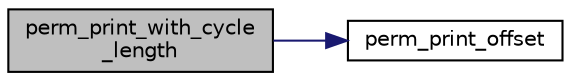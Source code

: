 digraph "perm_print_with_cycle_length"
{
  edge [fontname="Helvetica",fontsize="10",labelfontname="Helvetica",labelfontsize="10"];
  node [fontname="Helvetica",fontsize="10",shape=record];
  rankdir="LR";
  Node2901 [label="perm_print_with_cycle\l_length",height=0.2,width=0.4,color="black", fillcolor="grey75", style="filled", fontcolor="black"];
  Node2901 -> Node2902 [color="midnightblue",fontsize="10",style="solid",fontname="Helvetica"];
  Node2902 [label="perm_print_offset",height=0.2,width=0.4,color="black", fillcolor="white", style="filled",URL="$d2/d7c/combinatorics_8_c.html#ab87deef2ba9e4d2ce386a19eeaffecf3"];
}
